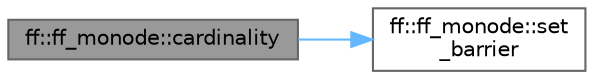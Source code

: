 digraph "ff::ff_monode::cardinality"
{
 // LATEX_PDF_SIZE
  bgcolor="transparent";
  edge [fontname=Helvetica,fontsize=10,labelfontname=Helvetica,labelfontsize=10];
  node [fontname=Helvetica,fontsize=10,shape=box,height=0.2,width=0.4];
  rankdir="LR";
  Node1 [id="Node000001",label="ff::ff_monode::cardinality",height=0.2,width=0.4,color="gray40", fillcolor="grey60", style="filled", fontcolor="black",tooltip="Cardinatlity"];
  Node1 -> Node2 [id="edge1_Node000001_Node000002",color="steelblue1",style="solid",tooltip=" "];
  Node2 [id="Node000002",label="ff::ff_monode::set\l_barrier",height=0.2,width=0.4,color="grey40", fillcolor="white", style="filled",URL="$classff_1_1ff__monode.html#ac1d90b76c47d01728bda2f3e7bc21525",tooltip=" "];
}
